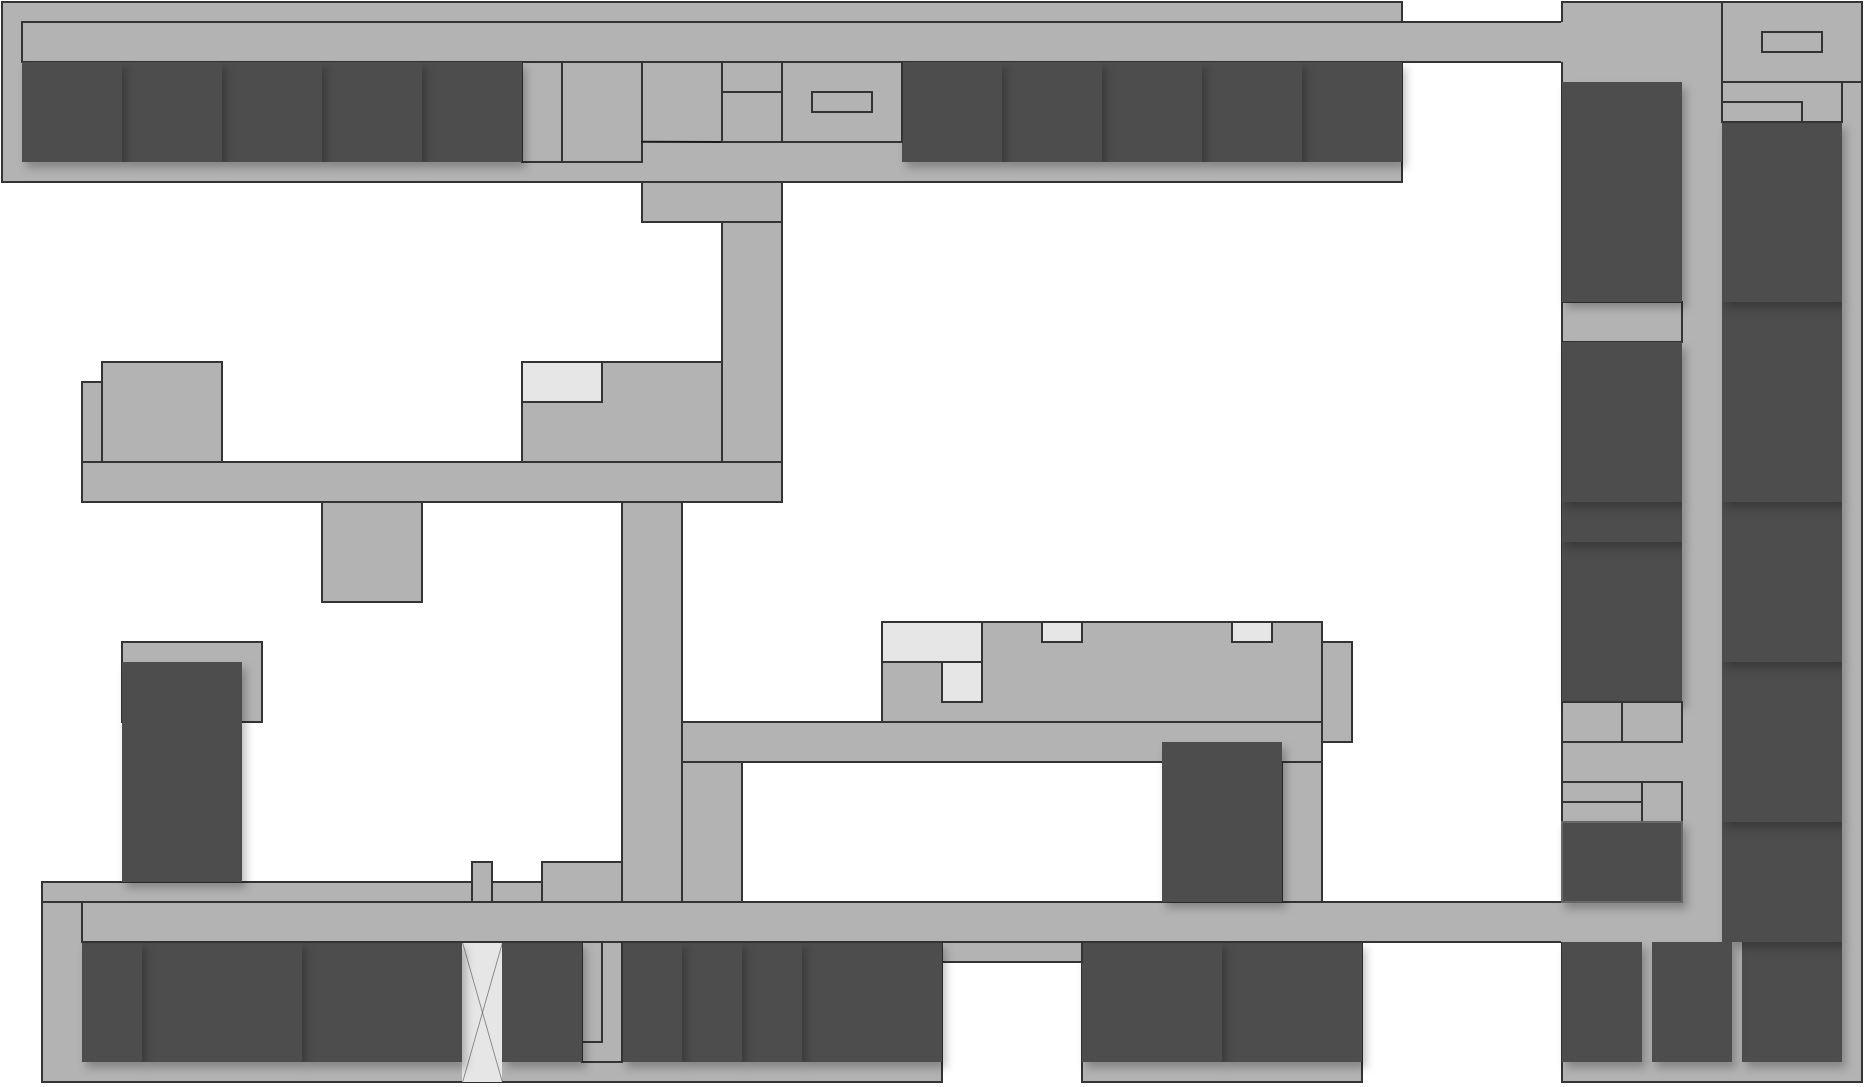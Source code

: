 <mxfile>
    <diagram name="Page-1" id="YVVdXwciX_kCXgLM4vlG">
        <mxGraphModel dx="1463" dy="691" grid="1" gridSize="10" guides="1" tooltips="1" connect="1" arrows="1" fold="1" page="1" pageScale="1" pageWidth="850" pageHeight="1100" background="#ffffff" math="0" shadow="0">
            <root>
                <mxCell id="0"/>
                <mxCell id="1" parent="0"/>
                <mxCell id="3TpX2DsgrMbCzZT64vuU-35" value="" style="rounded=0;whiteSpace=wrap;html=1;strokeColor=#333333;fillColor=#B3B3B3;" parent="1" vertex="1">
                    <mxGeometry x="-420" y="430" width="700" height="90" as="geometry"/>
                </mxCell>
                <mxCell id="3TpX2DsgrMbCzZT64vuU-33" value="" style="rounded=0;whiteSpace=wrap;html=1;strokeColor=#333333;fillColor=#B3B3B3;" parent="1" vertex="1">
                    <mxGeometry x="-410" y="440" width="780" height="20" as="geometry"/>
                </mxCell>
                <mxCell id="3TpX2DsgrMbCzZT64vuU-1" value="" style="rounded=0;whiteSpace=wrap;html=1;strokeColor=#333333;fillColor=#B3B3B3;" parent="1" vertex="1">
                    <mxGeometry x="360" y="430" width="150" height="540" as="geometry"/>
                </mxCell>
                <mxCell id="3TpX2DsgrMbCzZT64vuU-2" value="" style="rounded=0;whiteSpace=wrap;html=1;fillColor=#4D4D4D;strokeColor=none;shadow=1;" parent="1" vertex="1">
                    <mxGeometry x="450" y="900" width="50" height="60" as="geometry"/>
                </mxCell>
                <mxCell id="3TpX2DsgrMbCzZT64vuU-4" value="" style="rounded=0;whiteSpace=wrap;html=1;fillColor=#4D4D4D;strokeColor=none;shadow=1;" parent="1" vertex="1">
                    <mxGeometry x="360" y="700" width="60" height="80" as="geometry"/>
                </mxCell>
                <mxCell id="3TpX2DsgrMbCzZT64vuU-5" value="" style="rounded=0;whiteSpace=wrap;html=1;fillColor=#4D4D4D;strokeColor=none;shadow=1;" parent="1" vertex="1">
                    <mxGeometry x="440" y="840" width="60" height="60" as="geometry"/>
                </mxCell>
                <mxCell id="3TpX2DsgrMbCzZT64vuU-7" value="" style="rounded=0;whiteSpace=wrap;html=1;strokeColor=#333333;fillColor=#B3B3B3;" parent="1" vertex="1">
                    <mxGeometry x="360" y="840" width="60" height="40" as="geometry"/>
                </mxCell>
                <mxCell id="3TpX2DsgrMbCzZT64vuU-8" value="" style="rounded=0;whiteSpace=wrap;html=1;strokeColor=#333333;fillColor=#B3B3B3;" parent="1" vertex="1">
                    <mxGeometry x="360" y="820" width="40" height="20" as="geometry"/>
                </mxCell>
                <mxCell id="3TpX2DsgrMbCzZT64vuU-9" value="" style="rounded=0;whiteSpace=wrap;html=1;strokeColor=#333333;fillColor=#B3B3B3;" parent="1" vertex="1">
                    <mxGeometry x="400" y="820" width="20" height="20" as="geometry"/>
                </mxCell>
                <mxCell id="3TpX2DsgrMbCzZT64vuU-10" value="" style="rounded=0;whiteSpace=wrap;html=1;strokeColor=#333333;fillColor=#B3B3B3;" parent="1" vertex="1">
                    <mxGeometry x="360" y="830" width="40" height="10" as="geometry"/>
                </mxCell>
                <mxCell id="3TpX2DsgrMbCzZT64vuU-11" value="" style="rounded=0;whiteSpace=wrap;html=1;fillColor=#4D4D4D;strokeColor=none;shadow=1;" parent="1" vertex="1">
                    <mxGeometry x="440" y="760" width="60" height="80" as="geometry"/>
                </mxCell>
                <mxCell id="3TpX2DsgrMbCzZT64vuU-12" value="" style="rounded=0;whiteSpace=wrap;html=1;strokeColor=#333333;fillColor=#B3B3B3;" parent="1" vertex="1">
                    <mxGeometry x="360" y="780" width="30" height="20" as="geometry"/>
                </mxCell>
                <mxCell id="3TpX2DsgrMbCzZT64vuU-13" value="" style="rounded=0;whiteSpace=wrap;html=1;strokeColor=#333333;fillColor=#B3B3B3;" parent="1" vertex="1">
                    <mxGeometry x="390" y="780" width="30" height="20" as="geometry"/>
                </mxCell>
                <mxCell id="3TpX2DsgrMbCzZT64vuU-14" value="" style="rounded=0;whiteSpace=wrap;html=1;fillColor=#4D4D4D;strokeColor=none;shadow=1;" parent="1" vertex="1">
                    <mxGeometry x="440" y="680" width="60" height="80" as="geometry"/>
                </mxCell>
                <mxCell id="3TpX2DsgrMbCzZT64vuU-15" value="" style="rounded=0;whiteSpace=wrap;html=1;fillColor=#4D4D4D;strokeColor=none;shadow=1;" parent="1" vertex="1">
                    <mxGeometry x="360" y="680" width="60" height="20" as="geometry"/>
                </mxCell>
                <mxCell id="3TpX2DsgrMbCzZT64vuU-19" value="" style="rounded=0;whiteSpace=wrap;html=1;strokeColor=#333333;fillColor=#B3B3B3;" parent="1" vertex="1">
                    <mxGeometry x="360" y="580" width="60" height="20" as="geometry"/>
                </mxCell>
                <mxCell id="3TpX2DsgrMbCzZT64vuU-20" value="" style="rounded=0;whiteSpace=wrap;html=1;fillColor=#4D4D4D;strokeColor=none;shadow=1;" parent="1" vertex="1">
                    <mxGeometry x="440" y="580" width="60" height="100" as="geometry"/>
                </mxCell>
                <mxCell id="3TpX2DsgrMbCzZT64vuU-21" value="" style="rounded=0;whiteSpace=wrap;html=1;fillColor=#4D4D4D;strokeColor=none;shadow=1;" parent="1" vertex="1">
                    <mxGeometry x="360" y="600" width="60" height="80" as="geometry"/>
                </mxCell>
                <mxCell id="3TpX2DsgrMbCzZT64vuU-27" value="" style="rounded=0;whiteSpace=wrap;html=1;fillColor=#4D4D4D;strokeColor=none;shadow=1;" parent="1" vertex="1">
                    <mxGeometry x="440" y="490" width="60" height="90" as="geometry"/>
                </mxCell>
                <mxCell id="3TpX2DsgrMbCzZT64vuU-28" value="" style="rounded=0;whiteSpace=wrap;html=1;fillColor=#4D4D4D;strokeColor=none;shadow=1;" parent="1" vertex="1">
                    <mxGeometry x="360" y="470" width="60" height="110" as="geometry"/>
                </mxCell>
                <mxCell id="3TpX2DsgrMbCzZT64vuU-29" value="" style="rounded=0;whiteSpace=wrap;html=1;strokeColor=#333333;fillColor=#B3B3B3;" parent="1" vertex="1">
                    <mxGeometry x="440" y="470" width="60" height="20" as="geometry"/>
                </mxCell>
                <mxCell id="3TpX2DsgrMbCzZT64vuU-30" value="" style="rounded=0;whiteSpace=wrap;html=1;strokeColor=#333333;fillColor=#B3B3B3;" parent="1" vertex="1">
                    <mxGeometry x="440" y="430" width="70" height="40" as="geometry"/>
                </mxCell>
                <mxCell id="3TpX2DsgrMbCzZT64vuU-31" value="" style="rounded=0;whiteSpace=wrap;html=1;strokeColor=#333333;fillColor=#B3B3B3;glass=0;" parent="1" vertex="1">
                    <mxGeometry x="460" y="445" width="30" height="10" as="geometry"/>
                </mxCell>
                <mxCell id="3TpX2DsgrMbCzZT64vuU-36" value="" style="rounded=0;whiteSpace=wrap;html=1;fillColor=#4D4D4D;strokeColor=none;shadow=1;" parent="1" vertex="1">
                    <mxGeometry x="230" y="460" width="50" height="50" as="geometry"/>
                </mxCell>
                <mxCell id="3TpX2DsgrMbCzZT64vuU-37" value="" style="rounded=0;whiteSpace=wrap;html=1;fillColor=#4D4D4D;strokeColor=none;shadow=1;" parent="1" vertex="1">
                    <mxGeometry x="180" y="460" width="50" height="50" as="geometry"/>
                </mxCell>
                <mxCell id="3TpX2DsgrMbCzZT64vuU-38" value="" style="rounded=0;whiteSpace=wrap;html=1;fillColor=#4D4D4D;strokeColor=none;shadow=1;" parent="1" vertex="1">
                    <mxGeometry x="130" y="460" width="50" height="50" as="geometry"/>
                </mxCell>
                <mxCell id="3TpX2DsgrMbCzZT64vuU-39" value="" style="rounded=0;whiteSpace=wrap;html=1;fillColor=#4D4D4D;strokeColor=none;shadow=1;" parent="1" vertex="1">
                    <mxGeometry x="80" y="460" width="50" height="50" as="geometry"/>
                </mxCell>
                <mxCell id="3TpX2DsgrMbCzZT64vuU-40" value="" style="rounded=0;whiteSpace=wrap;html=1;fillColor=#4D4D4D;strokeColor=none;shadow=1;" parent="1" vertex="1">
                    <mxGeometry x="30" y="460" width="50" height="50" as="geometry"/>
                </mxCell>
                <mxCell id="3TpX2DsgrMbCzZT64vuU-41" value="" style="rounded=0;whiteSpace=wrap;html=1;strokeColor=#333333;fillColor=#B3B3B3;" parent="1" vertex="1">
                    <mxGeometry x="-60" y="460" width="90" height="40" as="geometry"/>
                </mxCell>
                <mxCell id="3TpX2DsgrMbCzZT64vuU-43" value="" style="rounded=0;whiteSpace=wrap;html=1;strokeColor=#333333;fillColor=#B3B3B3;" parent="1" vertex="1">
                    <mxGeometry x="-30" y="460" width="60" height="40" as="geometry"/>
                </mxCell>
                <mxCell id="3TpX2DsgrMbCzZT64vuU-44" value="" style="rounded=0;whiteSpace=wrap;html=1;strokeColor=#333333;fillColor=#B3B3B3;" parent="1" vertex="1">
                    <mxGeometry x="-15" y="475" width="30" height="10" as="geometry"/>
                </mxCell>
                <mxCell id="3TpX2DsgrMbCzZT64vuU-45" value="" style="rounded=0;whiteSpace=wrap;html=1;strokeColor=#333333;fillColor=#B3B3B3;" parent="1" vertex="1">
                    <mxGeometry x="-160" y="460" width="60" height="50" as="geometry"/>
                </mxCell>
                <mxCell id="3TpX2DsgrMbCzZT64vuU-46" value="" style="endArrow=none;html=1;rounded=0;exitX=0.993;exitY=0.798;exitDx=0;exitDy=0;exitPerimeter=0;strokeColor=#1A1A1A;" parent="1" source="3TpX2DsgrMbCzZT64vuU-45" edge="1">
                    <mxGeometry width="50" height="50" relative="1" as="geometry">
                        <mxPoint x="-110" y="550" as="sourcePoint"/>
                        <mxPoint x="-60" y="500" as="targetPoint"/>
                    </mxGeometry>
                </mxCell>
                <mxCell id="3TpX2DsgrMbCzZT64vuU-47" value="" style="rounded=0;whiteSpace=wrap;html=1;strokeColor=#333333;fillColor=#B3B3B3;" parent="1" vertex="1">
                    <mxGeometry x="-160" y="460" width="20" height="50" as="geometry"/>
                </mxCell>
                <mxCell id="3TpX2DsgrMbCzZT64vuU-48" value="" style="rounded=0;whiteSpace=wrap;html=1;fillColor=#4D4D4D;strokeColor=none;shadow=1;" parent="1" vertex="1">
                    <mxGeometry x="-210" y="460" width="50" height="50" as="geometry"/>
                </mxCell>
                <mxCell id="3TpX2DsgrMbCzZT64vuU-49" value="" style="rounded=0;whiteSpace=wrap;html=1;fillColor=#4D4D4D;strokeColor=none;shadow=1;" parent="1" vertex="1">
                    <mxGeometry x="-260" y="460" width="50" height="50" as="geometry"/>
                </mxCell>
                <mxCell id="3TpX2DsgrMbCzZT64vuU-50" value="" style="rounded=0;whiteSpace=wrap;html=1;fillColor=#4D4D4D;strokeColor=none;shadow=1;" parent="1" vertex="1">
                    <mxGeometry x="-310" y="460" width="50" height="50" as="geometry"/>
                </mxCell>
                <mxCell id="3TpX2DsgrMbCzZT64vuU-51" value="" style="rounded=0;whiteSpace=wrap;html=1;fillColor=#4D4D4D;strokeColor=none;shadow=1;" parent="1" vertex="1">
                    <mxGeometry x="-360" y="460" width="50" height="50" as="geometry"/>
                </mxCell>
                <mxCell id="3TpX2DsgrMbCzZT64vuU-52" value="" style="rounded=0;whiteSpace=wrap;html=1;fillColor=#4D4D4D;strokeColor=none;shadow=1;" parent="1" vertex="1">
                    <mxGeometry x="-410" y="460" width="50" height="50" as="geometry"/>
                </mxCell>
                <mxCell id="3TpX2DsgrMbCzZT64vuU-53" value="" style="endArrow=none;html=1;rounded=0;strokeColor=#B3B3B3;shadow=0;" parent="1" edge="1">
                    <mxGeometry width="50" height="50" relative="1" as="geometry">
                        <mxPoint x="360" y="460" as="sourcePoint"/>
                        <mxPoint x="360" y="440" as="targetPoint"/>
                    </mxGeometry>
                </mxCell>
                <mxCell id="3TpX2DsgrMbCzZT64vuU-54" value="" style="rounded=0;whiteSpace=wrap;html=1;strokeColor=#333333;fillColor=#B3B3B3;" parent="1" vertex="1">
                    <mxGeometry x="-100" y="520" width="70" height="20" as="geometry"/>
                </mxCell>
                <mxCell id="3TpX2DsgrMbCzZT64vuU-55" value="" style="rounded=0;whiteSpace=wrap;html=1;strokeColor=#333333;fillColor=#B3B3B3;" parent="1" vertex="1">
                    <mxGeometry x="-60" y="475" width="30" height="25" as="geometry"/>
                </mxCell>
                <mxCell id="3TpX2DsgrMbCzZT64vuU-57" value="" style="rounded=0;whiteSpace=wrap;html=1;strokeColor=#333333;fillColor=#B3B3B3;" parent="1" vertex="1">
                    <mxGeometry x="-60" y="540" width="30" height="130" as="geometry"/>
                </mxCell>
                <mxCell id="3TpX2DsgrMbCzZT64vuU-59" value="" style="rounded=0;whiteSpace=wrap;html=1;strokeColor=#333333;fillColor=#B3B3B3;" parent="1" vertex="1">
                    <mxGeometry x="440" y="480" width="40" height="10" as="geometry"/>
                </mxCell>
                <mxCell id="3TpX2DsgrMbCzZT64vuU-60" value="" style="rounded=0;whiteSpace=wrap;html=1;strokeColor=#333333;fillColor=#B3B3B3;" parent="1" vertex="1">
                    <mxGeometry x="120" y="900" width="140" height="70" as="geometry"/>
                </mxCell>
                <mxCell id="3TpX2DsgrMbCzZT64vuU-61" value="" style="rounded=0;whiteSpace=wrap;html=1;fillColor=#4D4D4D;strokeColor=none;shadow=1;" parent="1" vertex="1">
                    <mxGeometry x="190" y="900" width="70" height="60" as="geometry"/>
                </mxCell>
                <mxCell id="3TpX2DsgrMbCzZT64vuU-62" value="" style="rounded=0;whiteSpace=wrap;html=1;fillColor=#4D4D4D;strokeColor=none;shadow=1;" parent="1" vertex="1">
                    <mxGeometry x="120" y="900" width="70" height="60" as="geometry"/>
                </mxCell>
                <mxCell id="3TpX2DsgrMbCzZT64vuU-63" value="" style="rounded=0;whiteSpace=wrap;html=1;strokeColor=#333333;fillColor=#B3B3B3;" parent="1" vertex="1">
                    <mxGeometry x="50" y="900" width="70" height="10" as="geometry"/>
                </mxCell>
                <mxCell id="3TpX2DsgrMbCzZT64vuU-64" value="" style="rounded=0;whiteSpace=wrap;html=1;strokeColor=#333333;fillColor=#B3B3B3;" parent="1" vertex="1">
                    <mxGeometry x="-400" y="880" width="450" height="90" as="geometry"/>
                </mxCell>
                <mxCell id="3TpX2DsgrMbCzZT64vuU-65" value="" style="rounded=0;whiteSpace=wrap;html=1;fillColor=#4D4D4D;strokeColor=none;shadow=1;" parent="1" vertex="1">
                    <mxGeometry x="-20" y="900" width="70" height="60" as="geometry"/>
                </mxCell>
                <mxCell id="3TpX2DsgrMbCzZT64vuU-66" value="" style="rounded=0;whiteSpace=wrap;html=1;fillColor=#4D4D4D;strokeColor=none;shadow=1;" parent="1" vertex="1">
                    <mxGeometry x="-50" y="900" width="30" height="60" as="geometry"/>
                </mxCell>
                <mxCell id="3TpX2DsgrMbCzZT64vuU-67" value="" style="rounded=0;whiteSpace=wrap;html=1;fillColor=#4D4D4D;strokeColor=none;shadow=1;" parent="1" vertex="1">
                    <mxGeometry x="-80" y="900" width="30" height="60" as="geometry"/>
                </mxCell>
                <mxCell id="3TpX2DsgrMbCzZT64vuU-68" value="" style="rounded=0;whiteSpace=wrap;html=1;fillColor=#4D4D4D;strokeColor=none;shadow=1;" parent="1" vertex="1">
                    <mxGeometry x="-110" y="900" width="30" height="60" as="geometry"/>
                </mxCell>
                <mxCell id="3TpX2DsgrMbCzZT64vuU-69" value="" style="rounded=0;whiteSpace=wrap;html=1;strokeColor=#333333;fillColor=#B3B3B3;" parent="1" vertex="1">
                    <mxGeometry x="-130" y="900" width="20" height="60" as="geometry"/>
                </mxCell>
                <mxCell id="3TpX2DsgrMbCzZT64vuU-70" value="" style="rounded=0;whiteSpace=wrap;html=1;strokeColor=#333333;fillColor=#B3B3B3;" parent="1" vertex="1">
                    <mxGeometry x="-130" y="900" width="10" height="50" as="geometry"/>
                </mxCell>
                <mxCell id="3TpX2DsgrMbCzZT64vuU-71" value="" style="rounded=0;whiteSpace=wrap;html=1;fillColor=#4D4D4D;strokeColor=none;shadow=1;" parent="1" vertex="1">
                    <mxGeometry x="-170" y="900" width="40" height="60" as="geometry"/>
                </mxCell>
                <mxCell id="3TpX2DsgrMbCzZT64vuU-73" value="" style="rounded=0;whiteSpace=wrap;html=1;strokeColor=none;fillColor=#E6E6E6;" parent="1" vertex="1">
                    <mxGeometry x="-190" y="900" width="20" height="70" as="geometry"/>
                </mxCell>
                <mxCell id="3TpX2DsgrMbCzZT64vuU-74" value="" style="endArrow=none;html=1;rounded=0;entryX=0;entryY=0;entryDx=0;entryDy=0;exitX=1;exitY=1;exitDx=0;exitDy=0;strokeColor=#4D4D4D;strokeWidth=0.3;" parent="1" source="3TpX2DsgrMbCzZT64vuU-73" target="3TpX2DsgrMbCzZT64vuU-73" edge="1">
                    <mxGeometry width="50" height="50" relative="1" as="geometry">
                        <mxPoint x="-190" y="970" as="sourcePoint"/>
                        <mxPoint x="-140" y="920" as="targetPoint"/>
                    </mxGeometry>
                </mxCell>
                <mxCell id="3TpX2DsgrMbCzZT64vuU-76" value="" style="endArrow=none;html=1;rounded=0;entryX=1;entryY=0;entryDx=0;entryDy=0;exitX=0;exitY=1;exitDx=0;exitDy=0;strokeColor=#4D4D4D;strokeWidth=0.3;" parent="1" source="3TpX2DsgrMbCzZT64vuU-73" target="3TpX2DsgrMbCzZT64vuU-73" edge="1">
                    <mxGeometry width="50" height="50" relative="1" as="geometry">
                        <mxPoint x="-100" y="980" as="sourcePoint"/>
                        <mxPoint x="-120" y="910" as="targetPoint"/>
                    </mxGeometry>
                </mxCell>
                <mxCell id="3TpX2DsgrMbCzZT64vuU-77" value="" style="rounded=0;whiteSpace=wrap;html=1;fillColor=#4D4D4D;strokeColor=none;shadow=1;" parent="1" vertex="1">
                    <mxGeometry x="-270" y="900" width="80" height="60" as="geometry"/>
                </mxCell>
                <mxCell id="3TpX2DsgrMbCzZT64vuU-78" value="" style="rounded=0;whiteSpace=wrap;html=1;fillColor=#4D4D4D;strokeColor=none;shadow=1;" parent="1" vertex="1">
                    <mxGeometry x="-350" y="900" width="80" height="60" as="geometry"/>
                </mxCell>
                <mxCell id="3TpX2DsgrMbCzZT64vuU-79" value="" style="rounded=0;whiteSpace=wrap;html=1;fillColor=#4D4D4D;strokeColor=none;shadow=1;" parent="1" vertex="1">
                    <mxGeometry x="-380" y="900" width="30" height="60" as="geometry"/>
                </mxCell>
                <mxCell id="3TpX2DsgrMbCzZT64vuU-58" value="" style="rounded=0;whiteSpace=wrap;html=1;strokeColor=#333333;fillColor=#B3B3B3;" parent="1" vertex="1">
                    <mxGeometry x="-380" y="880" width="740" height="20" as="geometry"/>
                </mxCell>
                <mxCell id="3TpX2DsgrMbCzZT64vuU-81" value="" style="endArrow=none;html=1;rounded=0;entryX=1;entryY=0;entryDx=0;entryDy=0;exitX=1;exitY=1;exitDx=0;exitDy=0;strokeColor=#B3B3B3;" parent="1" source="3TpX2DsgrMbCzZT64vuU-58" target="3TpX2DsgrMbCzZT64vuU-58" edge="1">
                    <mxGeometry width="50" height="50" relative="1" as="geometry">
                        <mxPoint x="290" y="960" as="sourcePoint"/>
                        <mxPoint x="340" y="910" as="targetPoint"/>
                    </mxGeometry>
                </mxCell>
                <mxCell id="3TpX2DsgrMbCzZT64vuU-82" value="" style="rounded=0;whiteSpace=wrap;html=1;strokeColor=#333333;fillColor=#B3B3B3;" parent="1" vertex="1">
                    <mxGeometry x="220" y="800" width="20" height="80" as="geometry"/>
                </mxCell>
                <mxCell id="3TpX2DsgrMbCzZT64vuU-84" value="" style="rounded=0;whiteSpace=wrap;html=1;strokeColor=#333333;fillColor=#B3B3B3;" parent="1" vertex="1">
                    <mxGeometry x="240" y="750" width="15" height="50" as="geometry"/>
                </mxCell>
                <mxCell id="3TpX2DsgrMbCzZT64vuU-85" value="" style="rounded=0;whiteSpace=wrap;html=1;strokeColor=#333333;fillColor=#B3B3B3;" parent="1" vertex="1">
                    <mxGeometry x="-110" y="680" width="30" height="200" as="geometry"/>
                </mxCell>
                <mxCell id="3TpX2DsgrMbCzZT64vuU-87" value="" style="rounded=0;whiteSpace=wrap;html=1;strokeColor=#333333;fillColor=#B3B3B3;" parent="1" vertex="1">
                    <mxGeometry x="-400" y="870" width="250" height="10" as="geometry"/>
                </mxCell>
                <mxCell id="3TpX2DsgrMbCzZT64vuU-88" value="" style="rounded=0;whiteSpace=wrap;html=1;strokeColor=#333333;fillColor=#B3B3B3;" parent="1" vertex="1">
                    <mxGeometry x="-150" y="860" width="40" height="20" as="geometry"/>
                </mxCell>
                <mxCell id="3TpX2DsgrMbCzZT64vuU-89" value="" style="rounded=0;whiteSpace=wrap;html=1;strokeColor=#333333;fillColor=#B3B3B3;" parent="1" vertex="1">
                    <mxGeometry x="-185" y="860" width="10" height="20" as="geometry"/>
                </mxCell>
                <mxCell id="3TpX2DsgrMbCzZT64vuU-91" value="" style="rounded=0;whiteSpace=wrap;html=1;strokeColor=#333333;fillColor=#B3B3B3;" parent="1" vertex="1">
                    <mxGeometry x="-360" y="750" width="70" height="40" as="geometry"/>
                </mxCell>
                <mxCell id="3TpX2DsgrMbCzZT64vuU-90" value="" style="rounded=0;whiteSpace=wrap;html=1;fillColor=#4D4D4D;strokeColor=none;shadow=1;" parent="1" vertex="1">
                    <mxGeometry x="-360" y="760" width="60" height="110" as="geometry"/>
                </mxCell>
                <mxCell id="3TpX2DsgrMbCzZT64vuU-92" value="" style="rounded=0;whiteSpace=wrap;html=1;strokeColor=#333333;fillColor=#B3B3B3;" parent="1" vertex="1">
                    <mxGeometry x="-80" y="810" width="30" height="70" as="geometry"/>
                </mxCell>
                <mxCell id="3TpX2DsgrMbCzZT64vuU-93" value="" style="rounded=0;whiteSpace=wrap;html=1;strokeColor=#333333;fillColor=#B3B3B3;" parent="1" vertex="1">
                    <mxGeometry x="-80" y="790" width="320" height="20" as="geometry"/>
                </mxCell>
                <mxCell id="3TpX2DsgrMbCzZT64vuU-83" value="" style="rounded=0;whiteSpace=wrap;html=1;fillColor=#4D4D4D;strokeColor=none;shadow=1;" parent="1" vertex="1">
                    <mxGeometry x="160" y="800" width="60" height="80" as="geometry"/>
                </mxCell>
                <mxCell id="3TpX2DsgrMbCzZT64vuU-94" value="" style="rounded=0;whiteSpace=wrap;html=1;strokeColor=#333333;fillColor=#B3B3B3;" parent="1" vertex="1">
                    <mxGeometry x="-380" y="660" width="350" height="20" as="geometry"/>
                </mxCell>
                <mxCell id="3TpX2DsgrMbCzZT64vuU-95" value="" style="rounded=0;whiteSpace=wrap;html=1;strokeColor=#333333;fillColor=#B3B3B3;" parent="1" vertex="1">
                    <mxGeometry x="20" y="740" width="220" height="50" as="geometry"/>
                </mxCell>
                <mxCell id="3TpX2DsgrMbCzZT64vuU-96" value="" style="rounded=0;whiteSpace=wrap;html=1;strokeColor=#333333;fillColor=#B3B3B3;" parent="1" vertex="1">
                    <mxGeometry x="-370" y="610" width="60" height="50" as="geometry"/>
                </mxCell>
                <mxCell id="3TpX2DsgrMbCzZT64vuU-97" value="" style="rounded=0;whiteSpace=wrap;html=1;strokeColor=#333333;fillColor=#B3B3B3;" parent="1" vertex="1">
                    <mxGeometry x="-380" y="620" width="10" height="40" as="geometry"/>
                </mxCell>
                <mxCell id="3TpX2DsgrMbCzZT64vuU-98" value="" style="rounded=0;whiteSpace=wrap;html=1;strokeColor=#333333;fillColor=#B3B3B3;" parent="1" vertex="1">
                    <mxGeometry x="-260" y="680" width="50" height="50" as="geometry"/>
                </mxCell>
                <mxCell id="3TpX2DsgrMbCzZT64vuU-99" value="" style="rounded=0;whiteSpace=wrap;html=1;strokeColor=#333333;fillColor=#B3B3B3;" parent="1" vertex="1">
                    <mxGeometry x="-160" y="610" width="100" height="50" as="geometry"/>
                </mxCell>
                <mxCell id="3TpX2DsgrMbCzZT64vuU-100" value="" style="rounded=0;whiteSpace=wrap;html=1;strokeColor=#333333;fillColor=#E6E6E6;" parent="1" vertex="1">
                    <mxGeometry x="-160" y="610" width="40" height="20" as="geometry"/>
                </mxCell>
                <mxCell id="3TpX2DsgrMbCzZT64vuU-101" value="" style="rounded=0;whiteSpace=wrap;html=1;strokeColor=#333333;fillColor=#E6E6E6;" parent="1" vertex="1">
                    <mxGeometry x="20" y="740" width="50" height="20" as="geometry"/>
                </mxCell>
                <mxCell id="3TpX2DsgrMbCzZT64vuU-104" value="" style="rounded=0;whiteSpace=wrap;html=1;strokeColor=#333333;fillColor=#E6E6E6;" parent="1" vertex="1">
                    <mxGeometry x="100" y="740" width="20" height="10" as="geometry"/>
                </mxCell>
                <mxCell id="3TpX2DsgrMbCzZT64vuU-105" value="" style="rounded=0;whiteSpace=wrap;html=1;strokeColor=#333333;fillColor=#E6E6E6;" parent="1" vertex="1">
                    <mxGeometry x="195" y="740" width="20" height="10" as="geometry"/>
                </mxCell>
                <mxCell id="3TpX2DsgrMbCzZT64vuU-106" value="" style="rounded=0;whiteSpace=wrap;html=1;strokeColor=#333333;fillColor=#E6E6E6;" parent="1" vertex="1">
                    <mxGeometry x="50" y="760" width="20" height="20" as="geometry"/>
                </mxCell>
                <mxCell id="2" value="" style="rounded=0;whiteSpace=wrap;html=1;fillColor=#4D4D4D;strokeColor=none;shadow=1;" vertex="1" parent="1">
                    <mxGeometry x="360" y="900" width="40" height="60" as="geometry"/>
                </mxCell>
                <mxCell id="3" value="" style="rounded=0;whiteSpace=wrap;html=1;fillColor=#4D4D4D;strokeColor=none;shadow=1;" vertex="1" parent="1">
                    <mxGeometry x="405" y="900" width="40" height="60" as="geometry"/>
                </mxCell>
                <mxCell id="4" value="" style="rounded=0;whiteSpace=wrap;html=1;strokeColor=#666666;fillColor=#4D4D4D;shadow=1;" vertex="1" parent="1">
                    <mxGeometry x="360" y="840" width="60" height="40" as="geometry"/>
                </mxCell>
            </root>
        </mxGraphModel>
    </diagram>
</mxfile>